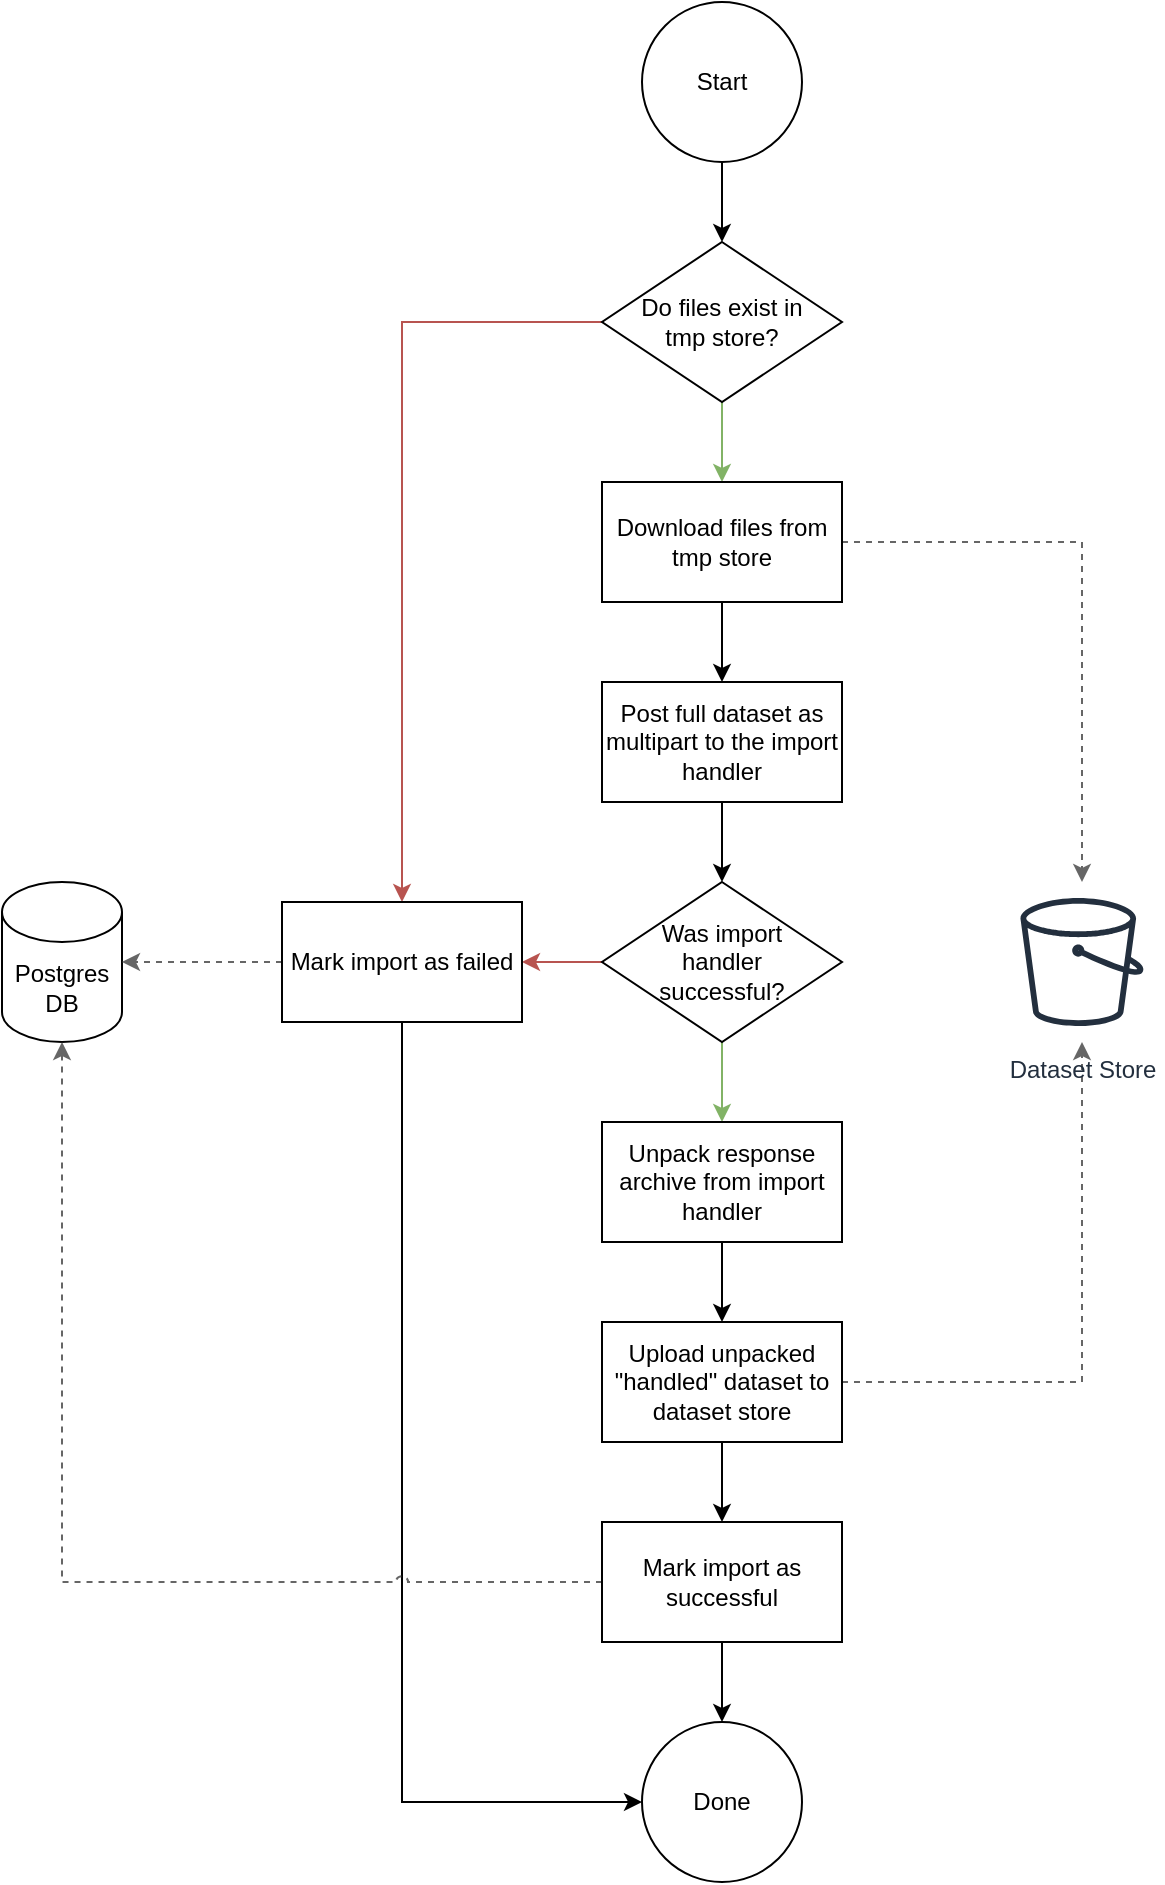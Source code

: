 <mxfile version="20.8.1" type="device"><diagram id="im8dUFfi9diaIXPi6TGU" name="Page-1"><mxGraphModel dx="1917" dy="1038" grid="1" gridSize="10" guides="1" tooltips="1" connect="1" arrows="1" fold="1" page="1" pageScale="1" pageWidth="850" pageHeight="1100" math="0" shadow="0"><root><mxCell id="0"/><mxCell id="1" parent="0"/><mxCell id="5eMCXLNyBr-ULlvxirET-18" style="edgeStyle=orthogonalEdgeStyle;rounded=0;orthogonalLoop=1;jettySize=auto;html=1;exitX=0.5;exitY=1;exitDx=0;exitDy=0;entryX=0.5;entryY=0;entryDx=0;entryDy=0;" edge="1" parent="1" source="5eMCXLNyBr-ULlvxirET-1" target="5eMCXLNyBr-ULlvxirET-3"><mxGeometry relative="1" as="geometry"/></mxCell><mxCell id="5eMCXLNyBr-ULlvxirET-1" value="Start" style="ellipse;whiteSpace=wrap;html=1;aspect=fixed;" vertex="1" parent="1"><mxGeometry x="320" width="80" height="80" as="geometry"/></mxCell><mxCell id="5eMCXLNyBr-ULlvxirET-14" style="edgeStyle=orthogonalEdgeStyle;rounded=0;orthogonalLoop=1;jettySize=auto;html=1;exitX=0;exitY=0.5;exitDx=0;exitDy=0;entryX=0.5;entryY=0;entryDx=0;entryDy=0;fillColor=#f8cecc;strokeColor=#b85450;" edge="1" parent="1" source="5eMCXLNyBr-ULlvxirET-3" target="5eMCXLNyBr-ULlvxirET-8"><mxGeometry relative="1" as="geometry"/></mxCell><mxCell id="5eMCXLNyBr-ULlvxirET-19" style="edgeStyle=orthogonalEdgeStyle;rounded=0;orthogonalLoop=1;jettySize=auto;html=1;exitX=0.5;exitY=1;exitDx=0;exitDy=0;entryX=0.5;entryY=0;entryDx=0;entryDy=0;fillColor=#d5e8d4;strokeColor=#82b366;" edge="1" parent="1" source="5eMCXLNyBr-ULlvxirET-3" target="5eMCXLNyBr-ULlvxirET-4"><mxGeometry relative="1" as="geometry"/></mxCell><mxCell id="5eMCXLNyBr-ULlvxirET-3" value="Do files exist in&lt;br&gt;tmp store?" style="rhombus;whiteSpace=wrap;html=1;" vertex="1" parent="1"><mxGeometry x="300" y="120" width="120" height="80" as="geometry"/></mxCell><mxCell id="5eMCXLNyBr-ULlvxirET-20" style="edgeStyle=orthogonalEdgeStyle;rounded=0;orthogonalLoop=1;jettySize=auto;html=1;exitX=0.5;exitY=1;exitDx=0;exitDy=0;entryX=0.5;entryY=0;entryDx=0;entryDy=0;" edge="1" parent="1" source="5eMCXLNyBr-ULlvxirET-4" target="5eMCXLNyBr-ULlvxirET-5"><mxGeometry relative="1" as="geometry"/></mxCell><mxCell id="5eMCXLNyBr-ULlvxirET-24" style="edgeStyle=orthogonalEdgeStyle;rounded=0;orthogonalLoop=1;jettySize=auto;html=1;exitX=1;exitY=0.5;exitDx=0;exitDy=0;fillColor=#f5f5f5;strokeColor=#666666;dashed=1;" edge="1" parent="1" source="5eMCXLNyBr-ULlvxirET-4" target="5eMCXLNyBr-ULlvxirET-13"><mxGeometry relative="1" as="geometry"/></mxCell><mxCell id="5eMCXLNyBr-ULlvxirET-4" value="Download files from tmp store" style="rounded=0;whiteSpace=wrap;html=1;" vertex="1" parent="1"><mxGeometry x="300" y="240" width="120" height="60" as="geometry"/></mxCell><mxCell id="5eMCXLNyBr-ULlvxirET-21" style="edgeStyle=orthogonalEdgeStyle;rounded=0;orthogonalLoop=1;jettySize=auto;html=1;exitX=0.5;exitY=1;exitDx=0;exitDy=0;entryX=0.5;entryY=0;entryDx=0;entryDy=0;" edge="1" parent="1" source="5eMCXLNyBr-ULlvxirET-5" target="5eMCXLNyBr-ULlvxirET-6"><mxGeometry relative="1" as="geometry"/></mxCell><mxCell id="5eMCXLNyBr-ULlvxirET-5" value="Post full dataset as multipart to the import handler" style="rounded=0;whiteSpace=wrap;html=1;" vertex="1" parent="1"><mxGeometry x="300" y="340" width="120" height="60" as="geometry"/></mxCell><mxCell id="5eMCXLNyBr-ULlvxirET-15" style="edgeStyle=orthogonalEdgeStyle;rounded=0;orthogonalLoop=1;jettySize=auto;html=1;exitX=0;exitY=0.5;exitDx=0;exitDy=0;entryX=1;entryY=0.5;entryDx=0;entryDy=0;fillColor=#f8cecc;strokeColor=#b85450;" edge="1" parent="1" source="5eMCXLNyBr-ULlvxirET-6" target="5eMCXLNyBr-ULlvxirET-8"><mxGeometry relative="1" as="geometry"/></mxCell><mxCell id="5eMCXLNyBr-ULlvxirET-22" style="edgeStyle=orthogonalEdgeStyle;rounded=0;orthogonalLoop=1;jettySize=auto;html=1;exitX=0.5;exitY=1;exitDx=0;exitDy=0;entryX=0.5;entryY=0;entryDx=0;entryDy=0;fillColor=#d5e8d4;strokeColor=#82b366;" edge="1" parent="1" source="5eMCXLNyBr-ULlvxirET-6" target="5eMCXLNyBr-ULlvxirET-9"><mxGeometry relative="1" as="geometry"/></mxCell><mxCell id="5eMCXLNyBr-ULlvxirET-6" value="Was import&lt;br&gt;handler&lt;br&gt;successful?" style="rhombus;whiteSpace=wrap;html=1;" vertex="1" parent="1"><mxGeometry x="300" y="440" width="120" height="80" as="geometry"/></mxCell><mxCell id="5eMCXLNyBr-ULlvxirET-7" value="Postgres&lt;br&gt;DB" style="shape=cylinder3;whiteSpace=wrap;html=1;boundedLbl=1;backgroundOutline=1;size=15;" vertex="1" parent="1"><mxGeometry y="440" width="60" height="80" as="geometry"/></mxCell><mxCell id="5eMCXLNyBr-ULlvxirET-16" style="edgeStyle=orthogonalEdgeStyle;rounded=0;orthogonalLoop=1;jettySize=auto;html=1;exitX=0;exitY=0.5;exitDx=0;exitDy=0;entryX=1;entryY=0.5;entryDx=0;entryDy=0;entryPerimeter=0;fillColor=#f5f5f5;strokeColor=#666666;dashed=1;" edge="1" parent="1" source="5eMCXLNyBr-ULlvxirET-8" target="5eMCXLNyBr-ULlvxirET-7"><mxGeometry relative="1" as="geometry"/></mxCell><mxCell id="5eMCXLNyBr-ULlvxirET-17" style="edgeStyle=orthogonalEdgeStyle;rounded=0;orthogonalLoop=1;jettySize=auto;html=1;exitX=0.5;exitY=1;exitDx=0;exitDy=0;entryX=0;entryY=0.5;entryDx=0;entryDy=0;" edge="1" parent="1" source="5eMCXLNyBr-ULlvxirET-8" target="5eMCXLNyBr-ULlvxirET-12"><mxGeometry relative="1" as="geometry"/></mxCell><mxCell id="5eMCXLNyBr-ULlvxirET-8" value="Mark import as failed" style="rounded=0;whiteSpace=wrap;html=1;" vertex="1" parent="1"><mxGeometry x="140" y="450" width="120" height="60" as="geometry"/></mxCell><mxCell id="5eMCXLNyBr-ULlvxirET-23" style="edgeStyle=orthogonalEdgeStyle;rounded=0;orthogonalLoop=1;jettySize=auto;html=1;exitX=0.5;exitY=1;exitDx=0;exitDy=0;entryX=0.5;entryY=0;entryDx=0;entryDy=0;" edge="1" parent="1" source="5eMCXLNyBr-ULlvxirET-9" target="5eMCXLNyBr-ULlvxirET-10"><mxGeometry relative="1" as="geometry"/></mxCell><mxCell id="5eMCXLNyBr-ULlvxirET-9" value="Unpack response archive from import handler" style="rounded=0;whiteSpace=wrap;html=1;" vertex="1" parent="1"><mxGeometry x="300" y="560" width="120" height="60" as="geometry"/></mxCell><mxCell id="5eMCXLNyBr-ULlvxirET-25" style="edgeStyle=orthogonalEdgeStyle;rounded=0;orthogonalLoop=1;jettySize=auto;html=1;exitX=1;exitY=0.5;exitDx=0;exitDy=0;fillColor=#f5f5f5;strokeColor=#666666;dashed=1;" edge="1" parent="1" source="5eMCXLNyBr-ULlvxirET-10" target="5eMCXLNyBr-ULlvxirET-13"><mxGeometry relative="1" as="geometry"/></mxCell><mxCell id="5eMCXLNyBr-ULlvxirET-26" style="edgeStyle=orthogonalEdgeStyle;rounded=0;orthogonalLoop=1;jettySize=auto;html=1;exitX=0.5;exitY=1;exitDx=0;exitDy=0;entryX=0.5;entryY=0;entryDx=0;entryDy=0;" edge="1" parent="1" source="5eMCXLNyBr-ULlvxirET-10" target="5eMCXLNyBr-ULlvxirET-11"><mxGeometry relative="1" as="geometry"/></mxCell><mxCell id="5eMCXLNyBr-ULlvxirET-10" value="Upload unpacked &quot;handled&quot; dataset to&lt;br&gt;dataset store" style="rounded=0;whiteSpace=wrap;html=1;" vertex="1" parent="1"><mxGeometry x="300" y="660" width="120" height="60" as="geometry"/></mxCell><mxCell id="5eMCXLNyBr-ULlvxirET-27" style="edgeStyle=orthogonalEdgeStyle;rounded=0;orthogonalLoop=1;jettySize=auto;html=1;exitX=0;exitY=0.5;exitDx=0;exitDy=0;entryX=0.5;entryY=1;entryDx=0;entryDy=0;entryPerimeter=0;jumpStyle=arc;fillColor=#f5f5f5;strokeColor=#666666;dashed=1;" edge="1" parent="1" source="5eMCXLNyBr-ULlvxirET-11" target="5eMCXLNyBr-ULlvxirET-7"><mxGeometry relative="1" as="geometry"/></mxCell><mxCell id="5eMCXLNyBr-ULlvxirET-28" style="edgeStyle=orthogonalEdgeStyle;rounded=0;jumpStyle=arc;orthogonalLoop=1;jettySize=auto;html=1;exitX=0.5;exitY=1;exitDx=0;exitDy=0;entryX=0.5;entryY=0;entryDx=0;entryDy=0;" edge="1" parent="1" source="5eMCXLNyBr-ULlvxirET-11" target="5eMCXLNyBr-ULlvxirET-12"><mxGeometry relative="1" as="geometry"/></mxCell><mxCell id="5eMCXLNyBr-ULlvxirET-11" value="Mark import as successful" style="rounded=0;whiteSpace=wrap;html=1;" vertex="1" parent="1"><mxGeometry x="300" y="760" width="120" height="60" as="geometry"/></mxCell><mxCell id="5eMCXLNyBr-ULlvxirET-12" value="Done" style="ellipse;whiteSpace=wrap;html=1;aspect=fixed;" vertex="1" parent="1"><mxGeometry x="320" y="860" width="80" height="80" as="geometry"/></mxCell><mxCell id="5eMCXLNyBr-ULlvxirET-13" value="Dataset Store" style="sketch=0;outlineConnect=0;fontColor=#232F3E;gradientColor=none;strokeColor=#232F3E;fillColor=#ffffff;dashed=0;verticalLabelPosition=bottom;verticalAlign=top;align=center;html=1;fontSize=12;fontStyle=0;aspect=fixed;shape=mxgraph.aws4.resourceIcon;resIcon=mxgraph.aws4.bucket;" vertex="1" parent="1"><mxGeometry x="500" y="440" width="80" height="80" as="geometry"/></mxCell></root></mxGraphModel></diagram></mxfile>